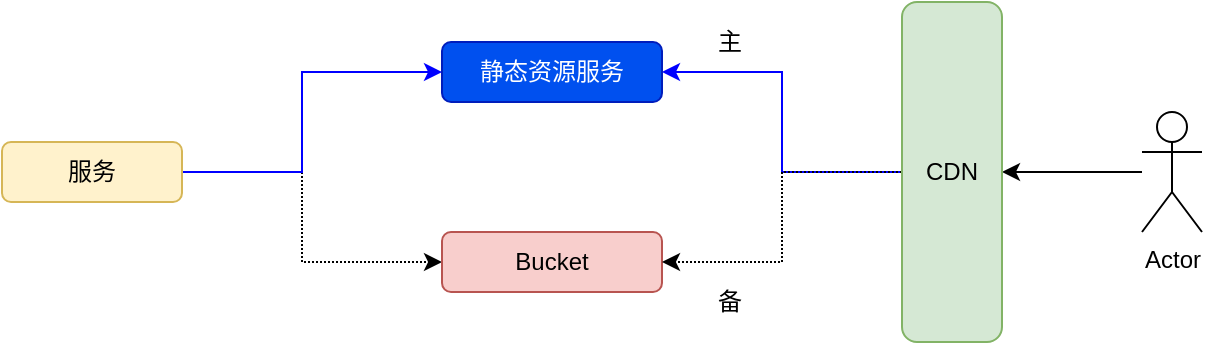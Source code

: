 <mxfile version="13.9.2" type="github">
  <diagram id="ovyIOlJHvkQfkNyyOVfD" name="第 1 页">
    <mxGraphModel dx="946" dy="485" grid="1" gridSize="10" guides="1" tooltips="1" connect="1" arrows="1" fold="1" page="1" pageScale="1" pageWidth="827" pageHeight="1169" math="0" shadow="0">
      <root>
        <mxCell id="0" />
        <mxCell id="1" parent="0" />
        <mxCell id="zQwqqjnLO24HLhyAiwHH-11" value="" style="edgeStyle=orthogonalEdgeStyle;rounded=0;orthogonalLoop=1;jettySize=auto;html=1;dashed=1;dashPattern=1 1;" edge="1" parent="1" source="zQwqqjnLO24HLhyAiwHH-1" target="zQwqqjnLO24HLhyAiwHH-5">
          <mxGeometry relative="1" as="geometry">
            <Array as="points">
              <mxPoint x="200" y="195" />
              <mxPoint x="200" y="240" />
            </Array>
          </mxGeometry>
        </mxCell>
        <mxCell id="zQwqqjnLO24HLhyAiwHH-12" style="edgeStyle=orthogonalEdgeStyle;rounded=0;orthogonalLoop=1;jettySize=auto;html=1;entryX=0;entryY=0.5;entryDx=0;entryDy=0;strokeColor=#0000FF;" edge="1" parent="1" source="zQwqqjnLO24HLhyAiwHH-1" target="zQwqqjnLO24HLhyAiwHH-4">
          <mxGeometry relative="1" as="geometry">
            <Array as="points">
              <mxPoint x="200" y="195" />
              <mxPoint x="200" y="145" />
            </Array>
          </mxGeometry>
        </mxCell>
        <mxCell id="zQwqqjnLO24HLhyAiwHH-1" value="服务" style="rounded=1;whiteSpace=wrap;html=1;fillColor=#fff2cc;strokeColor=#d6b656;" vertex="1" parent="1">
          <mxGeometry x="50" y="180" width="90" height="30" as="geometry" />
        </mxCell>
        <mxCell id="zQwqqjnLO24HLhyAiwHH-8" value="" style="edgeStyle=orthogonalEdgeStyle;rounded=0;orthogonalLoop=1;jettySize=auto;html=1;" edge="1" parent="1" source="zQwqqjnLO24HLhyAiwHH-2" target="zQwqqjnLO24HLhyAiwHH-7">
          <mxGeometry relative="1" as="geometry" />
        </mxCell>
        <mxCell id="zQwqqjnLO24HLhyAiwHH-2" value="Actor" style="shape=umlActor;verticalLabelPosition=bottom;verticalAlign=top;html=1;outlineConnect=0;" vertex="1" parent="1">
          <mxGeometry x="620" y="165" width="30" height="60" as="geometry" />
        </mxCell>
        <mxCell id="zQwqqjnLO24HLhyAiwHH-4" value="静态资源服务" style="rounded=1;whiteSpace=wrap;html=1;fillColor=#0050ef;strokeColor=#001DBC;fontColor=#ffffff;" vertex="1" parent="1">
          <mxGeometry x="270" y="130" width="110" height="30" as="geometry" />
        </mxCell>
        <mxCell id="zQwqqjnLO24HLhyAiwHH-5" value="Bucket" style="rounded=1;whiteSpace=wrap;html=1;fillColor=#f8cecc;strokeColor=#b85450;" vertex="1" parent="1">
          <mxGeometry x="270" y="225" width="110" height="30" as="geometry" />
        </mxCell>
        <mxCell id="zQwqqjnLO24HLhyAiwHH-9" style="edgeStyle=orthogonalEdgeStyle;rounded=0;orthogonalLoop=1;jettySize=auto;html=1;entryX=1;entryY=0.5;entryDx=0;entryDy=0;strokeColor=#0000FF;" edge="1" parent="1" source="zQwqqjnLO24HLhyAiwHH-7" target="zQwqqjnLO24HLhyAiwHH-4">
          <mxGeometry relative="1" as="geometry" />
        </mxCell>
        <mxCell id="zQwqqjnLO24HLhyAiwHH-10" style="edgeStyle=orthogonalEdgeStyle;rounded=0;orthogonalLoop=1;jettySize=auto;html=1;entryX=1;entryY=0.5;entryDx=0;entryDy=0;dashed=1;dashPattern=1 1;" edge="1" parent="1" source="zQwqqjnLO24HLhyAiwHH-7" target="zQwqqjnLO24HLhyAiwHH-5">
          <mxGeometry relative="1" as="geometry" />
        </mxCell>
        <mxCell id="zQwqqjnLO24HLhyAiwHH-7" value="CDN" style="rounded=1;whiteSpace=wrap;html=1;fillColor=#d5e8d4;strokeColor=#82b366;" vertex="1" parent="1">
          <mxGeometry x="500" y="110" width="50" height="170" as="geometry" />
        </mxCell>
        <mxCell id="zQwqqjnLO24HLhyAiwHH-14" value="备" style="text;html=1;strokeColor=none;fillColor=none;align=center;verticalAlign=middle;whiteSpace=wrap;rounded=0;" vertex="1" parent="1">
          <mxGeometry x="394" y="250" width="40" height="20" as="geometry" />
        </mxCell>
        <mxCell id="zQwqqjnLO24HLhyAiwHH-15" value="主" style="text;html=1;strokeColor=none;fillColor=none;align=center;verticalAlign=middle;whiteSpace=wrap;rounded=0;" vertex="1" parent="1">
          <mxGeometry x="394" y="120" width="40" height="20" as="geometry" />
        </mxCell>
      </root>
    </mxGraphModel>
  </diagram>
</mxfile>
